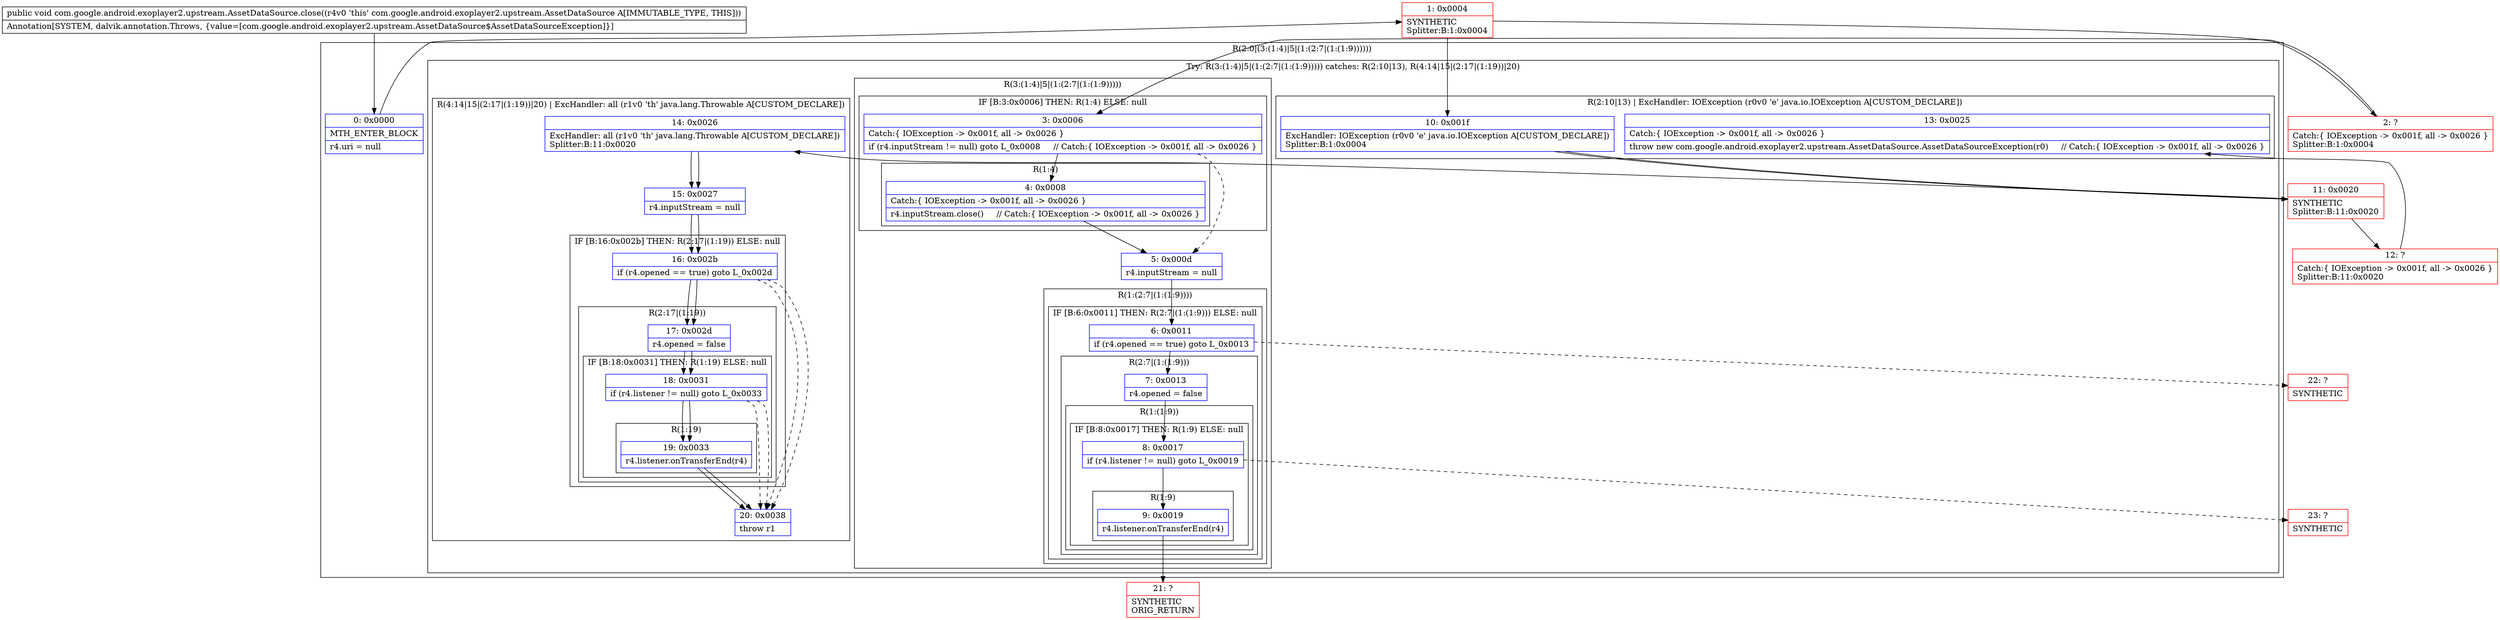 digraph "CFG forcom.google.android.exoplayer2.upstream.AssetDataSource.close()V" {
subgraph cluster_Region_1496910654 {
label = "R(2:0|(3:(1:4)|5|(1:(2:7|(1:(1:9))))))";
node [shape=record,color=blue];
Node_0 [shape=record,label="{0\:\ 0x0000|MTH_ENTER_BLOCK\l|r4.uri = null\l}"];
subgraph cluster_TryCatchRegion_1634797 {
label = "Try: R(3:(1:4)|5|(1:(2:7|(1:(1:9))))) catches: R(2:10|13), R(4:14|15|(2:17|(1:19))|20)";
node [shape=record,color=blue];
subgraph cluster_Region_557747002 {
label = "R(3:(1:4)|5|(1:(2:7|(1:(1:9)))))";
node [shape=record,color=blue];
subgraph cluster_IfRegion_66593969 {
label = "IF [B:3:0x0006] THEN: R(1:4) ELSE: null";
node [shape=record,color=blue];
Node_3 [shape=record,label="{3\:\ 0x0006|Catch:\{ IOException \-\> 0x001f, all \-\> 0x0026 \}\l|if (r4.inputStream != null) goto L_0x0008     \/\/ Catch:\{ IOException \-\> 0x001f, all \-\> 0x0026 \}\l}"];
subgraph cluster_Region_302628619 {
label = "R(1:4)";
node [shape=record,color=blue];
Node_4 [shape=record,label="{4\:\ 0x0008|Catch:\{ IOException \-\> 0x001f, all \-\> 0x0026 \}\l|r4.inputStream.close()     \/\/ Catch:\{ IOException \-\> 0x001f, all \-\> 0x0026 \}\l}"];
}
}
Node_5 [shape=record,label="{5\:\ 0x000d|r4.inputStream = null\l}"];
subgraph cluster_Region_1440326462 {
label = "R(1:(2:7|(1:(1:9))))";
node [shape=record,color=blue];
subgraph cluster_IfRegion_15435236 {
label = "IF [B:6:0x0011] THEN: R(2:7|(1:(1:9))) ELSE: null";
node [shape=record,color=blue];
Node_6 [shape=record,label="{6\:\ 0x0011|if (r4.opened == true) goto L_0x0013\l}"];
subgraph cluster_Region_1123345636 {
label = "R(2:7|(1:(1:9)))";
node [shape=record,color=blue];
Node_7 [shape=record,label="{7\:\ 0x0013|r4.opened = false\l}"];
subgraph cluster_Region_500890198 {
label = "R(1:(1:9))";
node [shape=record,color=blue];
subgraph cluster_IfRegion_84048512 {
label = "IF [B:8:0x0017] THEN: R(1:9) ELSE: null";
node [shape=record,color=blue];
Node_8 [shape=record,label="{8\:\ 0x0017|if (r4.listener != null) goto L_0x0019\l}"];
subgraph cluster_Region_1494879073 {
label = "R(1:9)";
node [shape=record,color=blue];
Node_9 [shape=record,label="{9\:\ 0x0019|r4.listener.onTransferEnd(r4)\l}"];
}
}
}
}
}
}
}
subgraph cluster_Region_1009522530 {
label = "R(2:10|13) | ExcHandler: IOException (r0v0 'e' java.io.IOException A[CUSTOM_DECLARE])\l";
node [shape=record,color=blue];
Node_10 [shape=record,label="{10\:\ 0x001f|ExcHandler: IOException (r0v0 'e' java.io.IOException A[CUSTOM_DECLARE])\lSplitter:B:1:0x0004\l}"];
Node_13 [shape=record,label="{13\:\ 0x0025|Catch:\{ IOException \-\> 0x001f, all \-\> 0x0026 \}\l|throw new com.google.android.exoplayer2.upstream.AssetDataSource.AssetDataSourceException(r0)     \/\/ Catch:\{ IOException \-\> 0x001f, all \-\> 0x0026 \}\l}"];
}
subgraph cluster_Region_1986937595 {
label = "R(4:14|15|(2:17|(1:19))|20) | ExcHandler: all (r1v0 'th' java.lang.Throwable A[CUSTOM_DECLARE])\l";
node [shape=record,color=blue];
Node_14 [shape=record,label="{14\:\ 0x0026|ExcHandler: all (r1v0 'th' java.lang.Throwable A[CUSTOM_DECLARE])\lSplitter:B:11:0x0020\l}"];
Node_15 [shape=record,label="{15\:\ 0x0027|r4.inputStream = null\l}"];
subgraph cluster_IfRegion_1613689036 {
label = "IF [B:16:0x002b] THEN: R(2:17|(1:19)) ELSE: null";
node [shape=record,color=blue];
Node_16 [shape=record,label="{16\:\ 0x002b|if (r4.opened == true) goto L_0x002d\l}"];
subgraph cluster_Region_1776729771 {
label = "R(2:17|(1:19))";
node [shape=record,color=blue];
Node_17 [shape=record,label="{17\:\ 0x002d|r4.opened = false\l}"];
subgraph cluster_IfRegion_900543474 {
label = "IF [B:18:0x0031] THEN: R(1:19) ELSE: null";
node [shape=record,color=blue];
Node_18 [shape=record,label="{18\:\ 0x0031|if (r4.listener != null) goto L_0x0033\l}"];
subgraph cluster_Region_827381286 {
label = "R(1:19)";
node [shape=record,color=blue];
Node_19 [shape=record,label="{19\:\ 0x0033|r4.listener.onTransferEnd(r4)\l}"];
}
}
}
}
Node_20 [shape=record,label="{20\:\ 0x0038|throw r1\l}"];
}
}
}
subgraph cluster_Region_1009522530 {
label = "R(2:10|13) | ExcHandler: IOException (r0v0 'e' java.io.IOException A[CUSTOM_DECLARE])\l";
node [shape=record,color=blue];
Node_10 [shape=record,label="{10\:\ 0x001f|ExcHandler: IOException (r0v0 'e' java.io.IOException A[CUSTOM_DECLARE])\lSplitter:B:1:0x0004\l}"];
Node_13 [shape=record,label="{13\:\ 0x0025|Catch:\{ IOException \-\> 0x001f, all \-\> 0x0026 \}\l|throw new com.google.android.exoplayer2.upstream.AssetDataSource.AssetDataSourceException(r0)     \/\/ Catch:\{ IOException \-\> 0x001f, all \-\> 0x0026 \}\l}"];
}
subgraph cluster_Region_1986937595 {
label = "R(4:14|15|(2:17|(1:19))|20) | ExcHandler: all (r1v0 'th' java.lang.Throwable A[CUSTOM_DECLARE])\l";
node [shape=record,color=blue];
Node_14 [shape=record,label="{14\:\ 0x0026|ExcHandler: all (r1v0 'th' java.lang.Throwable A[CUSTOM_DECLARE])\lSplitter:B:11:0x0020\l}"];
Node_15 [shape=record,label="{15\:\ 0x0027|r4.inputStream = null\l}"];
subgraph cluster_IfRegion_1613689036 {
label = "IF [B:16:0x002b] THEN: R(2:17|(1:19)) ELSE: null";
node [shape=record,color=blue];
Node_16 [shape=record,label="{16\:\ 0x002b|if (r4.opened == true) goto L_0x002d\l}"];
subgraph cluster_Region_1776729771 {
label = "R(2:17|(1:19))";
node [shape=record,color=blue];
Node_17 [shape=record,label="{17\:\ 0x002d|r4.opened = false\l}"];
subgraph cluster_IfRegion_900543474 {
label = "IF [B:18:0x0031] THEN: R(1:19) ELSE: null";
node [shape=record,color=blue];
Node_18 [shape=record,label="{18\:\ 0x0031|if (r4.listener != null) goto L_0x0033\l}"];
subgraph cluster_Region_827381286 {
label = "R(1:19)";
node [shape=record,color=blue];
Node_19 [shape=record,label="{19\:\ 0x0033|r4.listener.onTransferEnd(r4)\l}"];
}
}
}
}
Node_20 [shape=record,label="{20\:\ 0x0038|throw r1\l}"];
}
Node_1 [shape=record,color=red,label="{1\:\ 0x0004|SYNTHETIC\lSplitter:B:1:0x0004\l}"];
Node_2 [shape=record,color=red,label="{2\:\ ?|Catch:\{ IOException \-\> 0x001f, all \-\> 0x0026 \}\lSplitter:B:1:0x0004\l}"];
Node_11 [shape=record,color=red,label="{11\:\ 0x0020|SYNTHETIC\lSplitter:B:11:0x0020\l}"];
Node_12 [shape=record,color=red,label="{12\:\ ?|Catch:\{ IOException \-\> 0x001f, all \-\> 0x0026 \}\lSplitter:B:11:0x0020\l}"];
Node_21 [shape=record,color=red,label="{21\:\ ?|SYNTHETIC\lORIG_RETURN\l}"];
Node_22 [shape=record,color=red,label="{22\:\ ?|SYNTHETIC\l}"];
Node_23 [shape=record,color=red,label="{23\:\ ?|SYNTHETIC\l}"];
MethodNode[shape=record,label="{public void com.google.android.exoplayer2.upstream.AssetDataSource.close((r4v0 'this' com.google.android.exoplayer2.upstream.AssetDataSource A[IMMUTABLE_TYPE, THIS]))  | Annotation[SYSTEM, dalvik.annotation.Throws, \{value=[com.google.android.exoplayer2.upstream.AssetDataSource$AssetDataSourceException]\}]\l}"];
MethodNode -> Node_0;
Node_0 -> Node_1;
Node_3 -> Node_4;
Node_3 -> Node_5[style=dashed];
Node_4 -> Node_5;
Node_5 -> Node_6;
Node_6 -> Node_7;
Node_6 -> Node_22[style=dashed];
Node_7 -> Node_8;
Node_8 -> Node_9;
Node_8 -> Node_23[style=dashed];
Node_9 -> Node_21;
Node_10 -> Node_11;
Node_14 -> Node_15;
Node_15 -> Node_16;
Node_16 -> Node_17;
Node_16 -> Node_20[style=dashed];
Node_17 -> Node_18;
Node_18 -> Node_19;
Node_18 -> Node_20[style=dashed];
Node_19 -> Node_20;
Node_10 -> Node_11;
Node_14 -> Node_15;
Node_15 -> Node_16;
Node_16 -> Node_17;
Node_16 -> Node_20[style=dashed];
Node_17 -> Node_18;
Node_18 -> Node_19;
Node_18 -> Node_20[style=dashed];
Node_19 -> Node_20;
Node_1 -> Node_2;
Node_1 -> Node_10;
Node_2 -> Node_3;
Node_11 -> Node_12;
Node_11 -> Node_14;
Node_12 -> Node_13;
}

